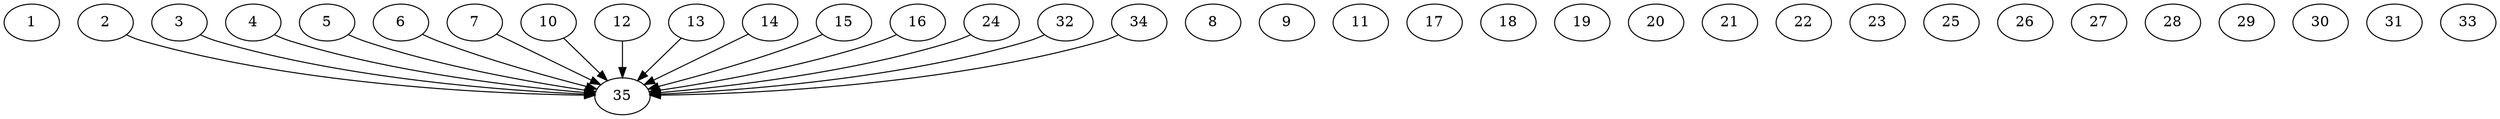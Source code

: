 // DAG automatically generated by daggen at Thu Oct  3 14:05:37 2019
// ./daggen --dot -n 35 --ccr 0.5 --fat 0.9 --regular 0.5 --density 0.9 --mindata 5242880 --maxdata 52428800 
digraph G {
  1 [size="104347648", alpha="0.02", expect_size="52173824"] 
  2 [size="58052608", alpha="0.06", expect_size="29026304"] 
  2 -> 35 [size ="29026304"]
  3 [size="64260096", alpha="0.07", expect_size="32130048"] 
  3 -> 35 [size ="32130048"]
  4 [size="76470272", alpha="0.14", expect_size="38235136"] 
  4 -> 35 [size ="38235136"]
  5 [size="97675264", alpha="0.09", expect_size="48837632"] 
  5 -> 35 [size ="48837632"]
  6 [size="71350272", alpha="0.05", expect_size="35675136"] 
  6 -> 35 [size ="35675136"]
  7 [size="42446848", alpha="0.02", expect_size="21223424"] 
  7 -> 35 [size ="21223424"]
  8 [size="31586304", alpha="0.06", expect_size="15793152"] 
  9 [size="21803008", alpha="0.15", expect_size="10901504"] 
  10 [size="23767040", alpha="0.14", expect_size="11883520"] 
  10 -> 35 [size ="11883520"]
  11 [size="54007808", alpha="0.07", expect_size="27003904"] 
  12 [size="63406080", alpha="0.19", expect_size="31703040"] 
  12 -> 35 [size ="31703040"]
  13 [size="89946112", alpha="0.01", expect_size="44973056"] 
  13 -> 35 [size ="44973056"]
  14 [size="27824128", alpha="0.13", expect_size="13912064"] 
  14 -> 35 [size ="13912064"]
  15 [size="93644800", alpha="0.13", expect_size="46822400"] 
  15 -> 35 [size ="46822400"]
  16 [size="42350592", alpha="0.10", expect_size="21175296"] 
  16 -> 35 [size ="21175296"]
  17 [size="68210688", alpha="0.09", expect_size="34105344"] 
  18 [size="75790336", alpha="0.18", expect_size="37895168"] 
  19 [size="103399424", alpha="0.02", expect_size="51699712"] 
  20 [size="80158720", alpha="0.17", expect_size="40079360"] 
  21 [size="52359168", alpha="0.12", expect_size="26179584"] 
  22 [size="83173376", alpha="0.17", expect_size="41586688"] 
  23 [size="80031744", alpha="0.13", expect_size="40015872"] 
  24 [size="86632448", alpha="0.04", expect_size="43316224"] 
  24 -> 35 [size ="43316224"]
  25 [size="51900416", alpha="0.12", expect_size="25950208"] 
  26 [size="17061888", alpha="0.14", expect_size="8530944"] 
  27 [size="62486528", alpha="0.03", expect_size="31243264"] 
  28 [size="11206656", alpha="0.16", expect_size="5603328"] 
  29 [size="96014336", alpha="0.11", expect_size="48007168"] 
  30 [size="104081408", alpha="0.09", expect_size="52040704"] 
  31 [size="88776704", alpha="0.17", expect_size="44388352"] 
  32 [size="49596416", alpha="0.16", expect_size="24798208"] 
  32 -> 35 [size ="24798208"]
  33 [size="34107392", alpha="0.11", expect_size="17053696"] 
  34 [size="96086016", alpha="0.10", expect_size="48043008"] 
  34 -> 35 [size ="48043008"]
  35 [size="18401280", alpha="0.07", expect_size="9200640"] 
}
